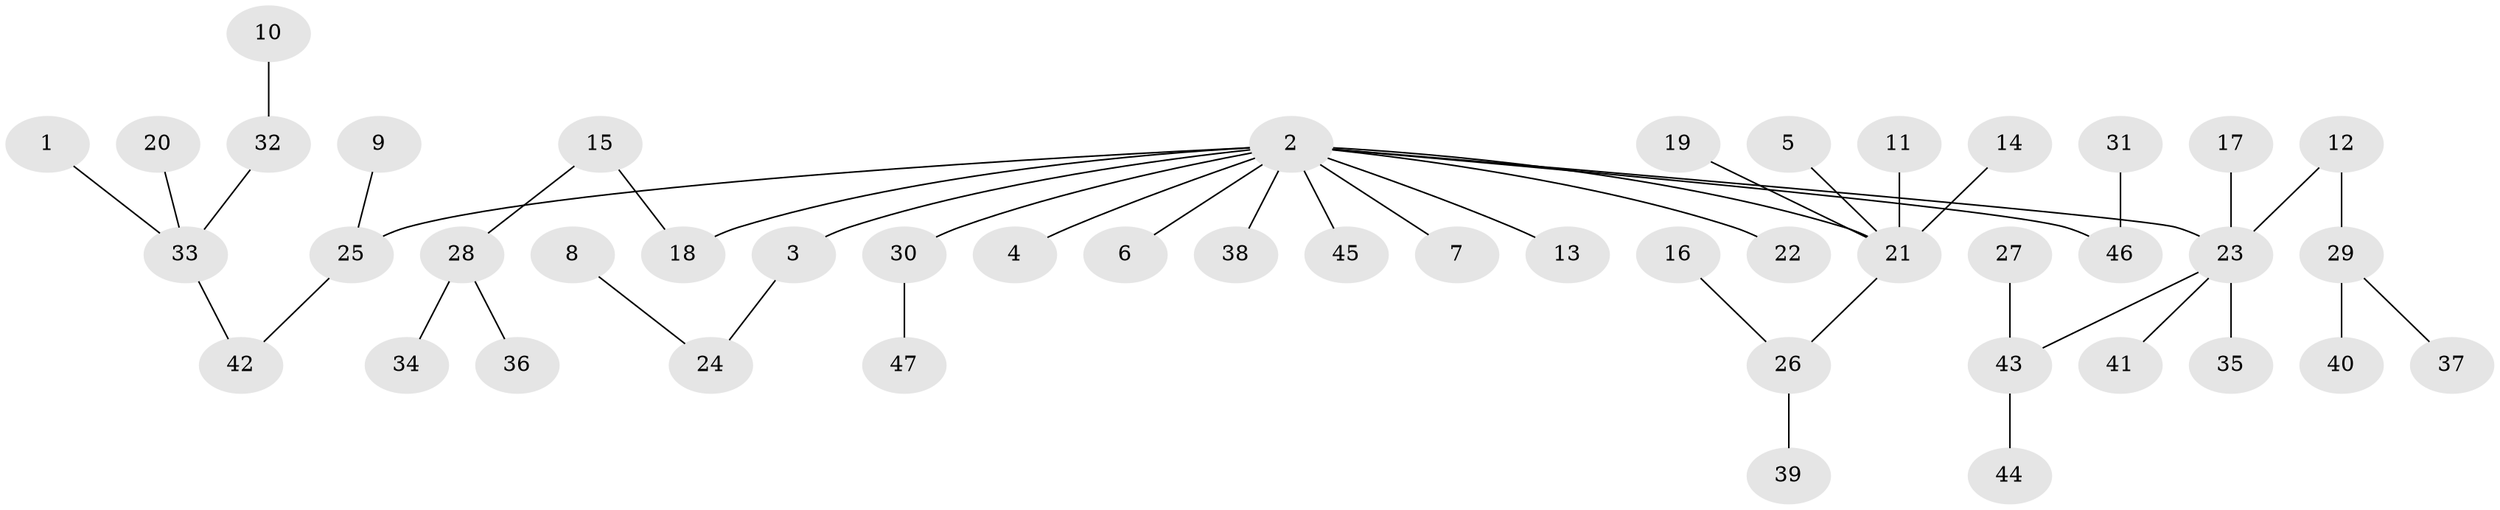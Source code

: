 // original degree distribution, {4: 0.07446808510638298, 10: 0.010638297872340425, 5: 0.031914893617021274, 3: 0.11702127659574468, 1: 0.574468085106383, 7: 0.02127659574468085, 2: 0.1702127659574468}
// Generated by graph-tools (version 1.1) at 2025/26/03/09/25 03:26:29]
// undirected, 47 vertices, 46 edges
graph export_dot {
graph [start="1"]
  node [color=gray90,style=filled];
  1;
  2;
  3;
  4;
  5;
  6;
  7;
  8;
  9;
  10;
  11;
  12;
  13;
  14;
  15;
  16;
  17;
  18;
  19;
  20;
  21;
  22;
  23;
  24;
  25;
  26;
  27;
  28;
  29;
  30;
  31;
  32;
  33;
  34;
  35;
  36;
  37;
  38;
  39;
  40;
  41;
  42;
  43;
  44;
  45;
  46;
  47;
  1 -- 33 [weight=1.0];
  2 -- 3 [weight=1.0];
  2 -- 4 [weight=1.0];
  2 -- 6 [weight=1.0];
  2 -- 7 [weight=1.0];
  2 -- 13 [weight=1.0];
  2 -- 18 [weight=1.0];
  2 -- 21 [weight=1.0];
  2 -- 22 [weight=1.0];
  2 -- 23 [weight=1.0];
  2 -- 25 [weight=1.0];
  2 -- 30 [weight=1.0];
  2 -- 38 [weight=1.0];
  2 -- 45 [weight=1.0];
  2 -- 46 [weight=1.0];
  3 -- 24 [weight=1.0];
  5 -- 21 [weight=1.0];
  8 -- 24 [weight=1.0];
  9 -- 25 [weight=1.0];
  10 -- 32 [weight=1.0];
  11 -- 21 [weight=1.0];
  12 -- 23 [weight=1.0];
  12 -- 29 [weight=1.0];
  14 -- 21 [weight=1.0];
  15 -- 18 [weight=1.0];
  15 -- 28 [weight=1.0];
  16 -- 26 [weight=1.0];
  17 -- 23 [weight=1.0];
  19 -- 21 [weight=1.0];
  20 -- 33 [weight=1.0];
  21 -- 26 [weight=1.0];
  23 -- 35 [weight=1.0];
  23 -- 41 [weight=1.0];
  23 -- 43 [weight=1.0];
  25 -- 42 [weight=1.0];
  26 -- 39 [weight=1.0];
  27 -- 43 [weight=1.0];
  28 -- 34 [weight=1.0];
  28 -- 36 [weight=1.0];
  29 -- 37 [weight=1.0];
  29 -- 40 [weight=1.0];
  30 -- 47 [weight=1.0];
  31 -- 46 [weight=1.0];
  32 -- 33 [weight=1.0];
  33 -- 42 [weight=1.0];
  43 -- 44 [weight=1.0];
}
